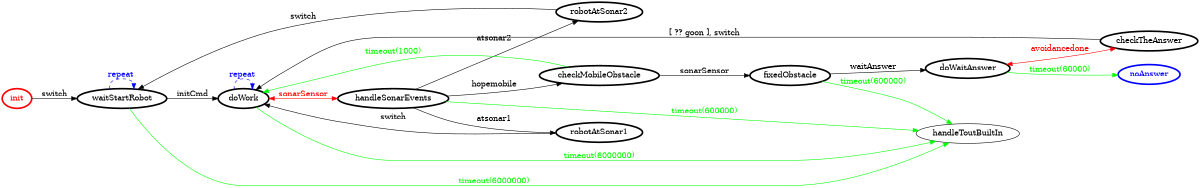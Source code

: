 /*
*
* A GraphViz DOT FSM description 
* Please use a GraphViz visualizer (like http://www.webgraphviz.com)
*  
*/

digraph finite_state_machine {
	rankdir=LR
	size="8,5"
	
	init [ color = red ][ fontcolor = red ][ penwidth = 3 ]
	doWaitAnswer [ color = black ][ fontcolor = black ][ penwidth = 3 ]
	fixedObstacle [ color = black ][ fontcolor = black ][ penwidth = 3 ]
	doWork [ color = black ][ fontcolor = black ][ penwidth = 3 ]
	robotAtSonar2 [ color = black ][ fontcolor = black ][ penwidth = 3 ]
	checkTheAnswer [ color = black ][ fontcolor = black ][ penwidth = 3 ]
	robotAtSonar1 [ color = black ][ fontcolor = black ][ penwidth = 3 ]
	waitStartRobot [ color = black ][ fontcolor = black ][ penwidth = 3 ]
	handleSonarEvents [ color = black ][ fontcolor = black ][ penwidth = 3 ]
	checkMobileObstacle [ color = black ][ fontcolor = black ][ penwidth = 3 ]
	noAnswer [ color = blue ][ fontcolor = blue ][ penwidth = 3 ]
	
	waitStartRobot -> handleToutBuiltIn [ label = "timeout(6000000)" ][ color = green ][ fontcolor = green ]
	fixedObstacle -> doWaitAnswer [ label = "waitAnswer" ][ color = black ][ fontcolor = black ]
	doWaitAnswer -> checkTheAnswer [ label = "avoidancedone" ][ color = red ][ fontcolor = red ][ dir = both ]
	handleSonarEvents -> handleToutBuiltIn [ label = "timeout(600000)" ][ color = green ][ fontcolor = green ]
	robotAtSonar2 -> waitStartRobot [ label = "switch" ][ color = black ][ fontcolor = black ]
	checkMobileObstacle -> fixedObstacle [ label = "sonarSensor" ][ color = black ][ fontcolor = black ]
	waitStartRobot -> waitStartRobot [ label = "repeat "][ style = dashed ][ color = blue ][ fontcolor = blue ]
	doWaitAnswer -> noAnswer [ label = "timeout(60000)" ][ color = green ][ fontcolor = green ]
	doWork -> doWork [ label = "repeat "][ style = dashed ][ color = blue ][ fontcolor = blue ]
	fixedObstacle -> handleToutBuiltIn [ label = "timeout(600000)" ][ color = green ][ fontcolor = green ]
	handleSonarEvents -> checkMobileObstacle [ label = "hopemobile" ][ color = black ][ fontcolor = black ]
	doWork -> handleSonarEvents [ label = "sonarSensor" ][ color = red ][ fontcolor = red ][ dir = both ]
	handleSonarEvents -> robotAtSonar1 [ label = "atsonar1" ][ color = black ][ fontcolor = black ]
	checkTheAnswer -> doWork [ label = "[ ?? goon ], switch" ][ color = black ][ fontcolor = black ]
	init -> waitStartRobot [ label = "switch" ][ color = black ][ fontcolor = black ]
	robotAtSonar1 -> doWork [ label = "switch" ][ color = black ][ fontcolor = black ]
	doWork -> handleToutBuiltIn [ label = "timeout(6000000)" ][ color = green ][ fontcolor = green ]
	checkMobileObstacle -> doWork [ label = "timeout(1000)" ][ color = green ][ fontcolor = green ]
	waitStartRobot -> doWork [ label = "initCmd" ][ color = black ][ fontcolor = black ]
	handleSonarEvents -> robotAtSonar2 [ label = "atsonar2" ][ color = black ][ fontcolor = black ]
}
